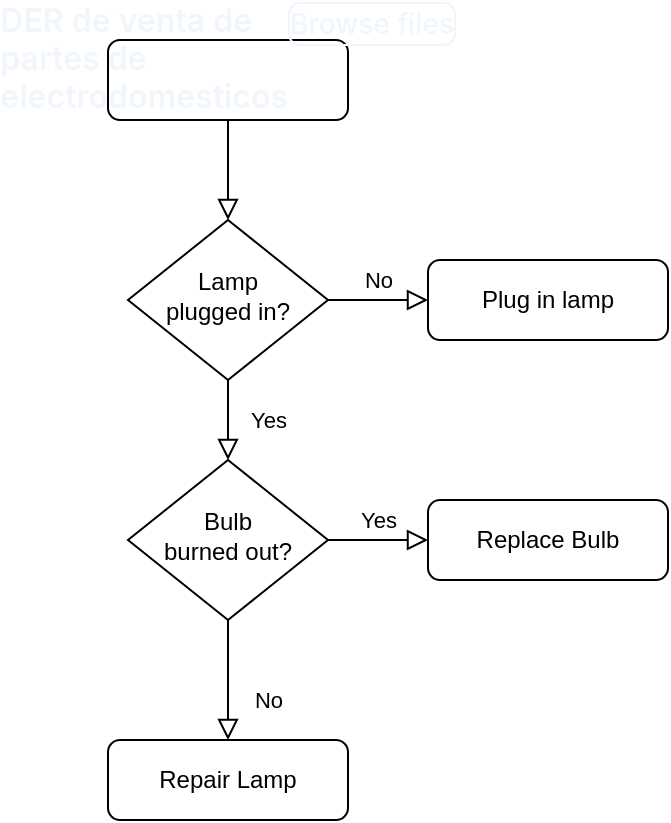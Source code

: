 <mxfile version="24.7.10">
  <diagram id="C5RBs43oDa-KdzZeNtuy" name="Page-1">
    <mxGraphModel dx="1608" dy="754" grid="1" gridSize="10" guides="1" tooltips="1" connect="1" arrows="1" fold="1" page="1" pageScale="1" pageWidth="827" pageHeight="1169" math="0" shadow="0">
      <root>
        <mxCell id="WIyWlLk6GJQsqaUBKTNV-0" />
        <mxCell id="WIyWlLk6GJQsqaUBKTNV-1" parent="WIyWlLk6GJQsqaUBKTNV-0" />
        <mxCell id="WIyWlLk6GJQsqaUBKTNV-2" value="" style="rounded=0;html=1;jettySize=auto;orthogonalLoop=1;fontSize=11;endArrow=block;endFill=0;endSize=8;strokeWidth=1;shadow=0;labelBackgroundColor=none;edgeStyle=orthogonalEdgeStyle;" parent="WIyWlLk6GJQsqaUBKTNV-1" source="WIyWlLk6GJQsqaUBKTNV-3" target="WIyWlLk6GJQsqaUBKTNV-6" edge="1">
          <mxGeometry relative="1" as="geometry" />
        </mxCell>
        <UserObject label="&lt;div style=&quot;box-sizing: border-box; justify-content: space-between !important; display: flex !important; gap: var(--base-size-8) !important; color: rgb(240, 246, 252); font-family: -apple-system, BlinkMacSystemFont, &amp;quot;Segoe UI&amp;quot;, &amp;quot;Noto Sans&amp;quot;, Helvetica, Arial, sans-serif, &amp;quot;Apple Color Emoji&amp;quot;, &amp;quot;Segoe UI Emoji&amp;quot;; font-size: 14px; font-style: normal; font-variant-ligatures: normal; font-variant-caps: normal; font-weight: 400; letter-spacing: normal; orphans: 2; text-align: start; text-indent: 0px; text-transform: none; widows: 2; word-spacing: 0px; -webkit-text-stroke-width: 0px; white-space: normal; text-decoration-thickness: initial; text-decoration-style: initial; text-decoration-color: initial;&quot; class=&quot;d-flex flex-justify-between gap-2&quot;&gt;&lt;div style=&quot;box-sizing: border-box; display: flex !important;&quot; class=&quot;d-flex&quot;&gt;&lt;div style=&quot;box-sizing: border-box; color: var(--fgColor-default, var(--color-fg-default)); font-size: 16px; font-weight: var(--base-text-weight-semibold, 600);&quot; class=&quot;commit-title markdown-title&quot;&gt;DER de venta de partes de electrodomesticos&lt;/div&gt;&lt;/div&gt;&lt;a style=&quot;box-sizing: border-box; background-color: var(--button-default-bgColor-rest, var(--color-btn-bg)); color: var(--button-default-fgColor-rest, var(--color-btn-text)); text-decoration: none; position: relative; display: inline-block; padding: 5px var(--base-size-16); font-size: 14px; font-weight: var(--base-text-weight-medium, 500); line-height: 20px; white-space: nowrap; vertical-align: middle; cursor: pointer; user-select: none; border-width: 1px; border-style: solid; border-color: var(--button-default-borderColor-rest, var(--color-btn-border)); border-image: initial; border-radius: 6px; appearance: none; box-shadow: var(--button-default-shadow-resting, var(--color-btn-shadow)),var(--button-default-shadow-inset, var(--color-btn-inset-shadow)); transition: color 80ms cubic-bezier(0.33, 1, 0.68, 1), background-color, box-shadow, border-color; align-self: flex-start !important;&quot; aria-describedby=&quot;tooltip-aff788f5-984e-4f58-a3be-b0f32147d906&quot; rel=&quot;nofollow&quot; class=&quot;btn flex-self-start&quot; href=&quot;https://github.com/Yaliherrera02/Labo_de_datos_2doCuat_2024/tree/501cf8535ca8d63417c728b8d9aaf648859899ac&quot; id=&quot;browse-at-time-link&quot;&gt;Browse files&lt;/a&gt;&lt;/div&gt;&lt;div style=&quot;box-sizing: border-box; padding-bottom: var(--base-size-8, 8px) !important; font-size: 12px; color: var(--fgColor-muted, var(--color-fg-muted)); vertical-align: middle; font-family: -apple-system, BlinkMacSystemFont, &amp;quot;Segoe UI&amp;quot;, &amp;quot;Noto Sans&amp;quot;, Helvetica, Arial, sans-serif, &amp;quot;Apple Color Emoji&amp;quot;, &amp;quot;Segoe UI Emoji&amp;quot;; font-style: normal; font-variant-ligatures: normal; font-variant-caps: normal; font-weight: 400; letter-spacing: normal; orphans: 2; text-align: start; text-indent: 0px; text-transform: none; widows: 2; word-spacing: 0px; -webkit-text-stroke-width: 0px; white-space: normal; text-decoration-thickness: initial; text-decoration-style: initial; text-decoration-color: initial;&quot; class=&quot;commit-branches pb-2&quot;&gt;&lt;br class=&quot;Apple-interchange-newline&quot;&gt;&lt;/div&gt;" link="&lt;div style=&quot;box-sizing: border-box; justify-content: space-between !important; display: flex !important; gap: var(--base-size-8) !important; color: rgb(240, 246, 252); font-family: -apple-system, BlinkMacSystemFont, &amp;quot;Segoe UI&amp;quot;, &amp;quot;Noto Sans&amp;quot;, Helvetica, Arial, sans-serif, &amp;quot;Apple Color Emoji&amp;quot;, &amp;quot;Segoe UI Emoji&amp;quot;; font-size: 14px; font-style: normal; font-variant-ligatures: normal; font-variant-caps: normal; font-weight: 400; letter-spacing: normal; orphans: 2; text-align: start; text-indent: 0px; text-transform: none; widows: 2; word-spacing: 0px; -webkit-text-stroke-width: 0px; white-space: normal; text-decoration-thickness: initial; text-decoration-style: initial; text-decoration-color: initial;&quot; class=&quot;d-flex flex-justify-between gap-2&quot;&gt;&lt;div style=&quot;box-sizing: border-box; display: flex !important;&quot; class=&quot;d-flex&quot;&gt;&lt;div style=&quot;box-sizing: border-box; color: var(--fgColor-default, var(--color-fg-default)); font-size: 16px; font-weight: var(--base-text-weight-semibold, 600);&quot; class=&quot;commit-title markdown-title&quot;&gt;DER de venta de partes de electrodomesticos&lt;/div&gt;&lt;/div&gt;&lt;a style=&quot;box-sizing: border-box; background-color: var(--button-default-bgColor-rest, var(--color-btn-bg)); color: var(--button-default-fgColor-rest, var(--color-btn-text)); text-decoration: none; position: relative; display: inline-block; padding: 5px var(--base-size-16); font-size: 14px; font-weight: var(--base-text-weight-medium, 500); line-height: 20px; white-space: nowrap; vertical-align: middle; cursor: pointer; user-select: none; border-width: 1px; border-style: solid; border-color: var(--button-default-borderColor-rest, var(--color-btn-border)); border-image: initial; border-radius: 6px; appearance: none; box-shadow: var(--button-default-shadow-resting, var(--color-btn-shadow)),var(--button-default-shadow-inset, var(--color-btn-inset-shadow)); transition: color 80ms cubic-bezier(0.33, 1, 0.68, 1), background-color, box-shadow, border-color; align-self: flex-start !important;&quot; aria-describedby=&quot;tooltip-aff788f5-984e-4f58-a3be-b0f32147d906&quot; rel=&quot;nofollow&quot; class=&quot;btn flex-self-start&quot; href=&quot;https://github.com/Yaliherrera02/Labo_de_datos_2doCuat_2024/tree/501cf8535ca8d63417c728b8d9aaf648859899ac&quot; id=&quot;browse-at-time-link&quot;&gt;Browse files&lt;/a&gt;&lt;/div&gt;&lt;div style=&quot;box-sizing: border-box; padding-bottom: var(--base-size-8, 8px) !important; font-size: 12px; color: var(--fgColor-muted, var(--color-fg-muted)); vertical-align: middle; font-family: -apple-system, BlinkMacSystemFont, &amp;quot;Segoe UI&amp;quot;, &amp;quot;Noto Sans&amp;quot;, Helvetica, Arial, sans-serif, &amp;quot;Apple Color Emoji&amp;quot;, &amp;quot;Segoe UI Emoji&amp;quot;; font-style: normal; font-variant-ligatures: normal; font-variant-caps: normal; font-weight: 400; letter-spacing: normal; orphans: 2; text-align: start; text-indent: 0px; text-transform: none; widows: 2; word-spacing: 0px; -webkit-text-stroke-width: 0px; white-space: normal; text-decoration-thickness: initial; text-decoration-style: initial; text-decoration-color: initial;&quot; class=&quot;commit-branches pb-2&quot;&gt;&lt;br class=&quot;Apple-interchange-newline&quot;&gt;&lt;/div&gt;" id="WIyWlLk6GJQsqaUBKTNV-3">
          <mxCell style="rounded=1;whiteSpace=wrap;html=1;fontSize=12;glass=0;strokeWidth=1;shadow=0;" parent="WIyWlLk6GJQsqaUBKTNV-1" vertex="1">
            <mxGeometry x="160" y="80" width="120" height="40" as="geometry" />
          </mxCell>
        </UserObject>
        <mxCell id="WIyWlLk6GJQsqaUBKTNV-4" value="Yes" style="rounded=0;html=1;jettySize=auto;orthogonalLoop=1;fontSize=11;endArrow=block;endFill=0;endSize=8;strokeWidth=1;shadow=0;labelBackgroundColor=none;edgeStyle=orthogonalEdgeStyle;" parent="WIyWlLk6GJQsqaUBKTNV-1" source="WIyWlLk6GJQsqaUBKTNV-6" target="WIyWlLk6GJQsqaUBKTNV-10" edge="1">
          <mxGeometry y="20" relative="1" as="geometry">
            <mxPoint as="offset" />
          </mxGeometry>
        </mxCell>
        <mxCell id="WIyWlLk6GJQsqaUBKTNV-5" value="No" style="edgeStyle=orthogonalEdgeStyle;rounded=0;html=1;jettySize=auto;orthogonalLoop=1;fontSize=11;endArrow=block;endFill=0;endSize=8;strokeWidth=1;shadow=0;labelBackgroundColor=none;" parent="WIyWlLk6GJQsqaUBKTNV-1" source="WIyWlLk6GJQsqaUBKTNV-6" target="WIyWlLk6GJQsqaUBKTNV-7" edge="1">
          <mxGeometry y="10" relative="1" as="geometry">
            <mxPoint as="offset" />
          </mxGeometry>
        </mxCell>
        <mxCell id="WIyWlLk6GJQsqaUBKTNV-6" value="Lamp&lt;br&gt;plugged in?" style="rhombus;whiteSpace=wrap;html=1;shadow=0;fontFamily=Helvetica;fontSize=12;align=center;strokeWidth=1;spacing=6;spacingTop=-4;" parent="WIyWlLk6GJQsqaUBKTNV-1" vertex="1">
          <mxGeometry x="170" y="170" width="100" height="80" as="geometry" />
        </mxCell>
        <mxCell id="WIyWlLk6GJQsqaUBKTNV-7" value="Plug in lamp" style="rounded=1;whiteSpace=wrap;html=1;fontSize=12;glass=0;strokeWidth=1;shadow=0;" parent="WIyWlLk6GJQsqaUBKTNV-1" vertex="1">
          <mxGeometry x="320" y="190" width="120" height="40" as="geometry" />
        </mxCell>
        <mxCell id="WIyWlLk6GJQsqaUBKTNV-8" value="No" style="rounded=0;html=1;jettySize=auto;orthogonalLoop=1;fontSize=11;endArrow=block;endFill=0;endSize=8;strokeWidth=1;shadow=0;labelBackgroundColor=none;edgeStyle=orthogonalEdgeStyle;" parent="WIyWlLk6GJQsqaUBKTNV-1" source="WIyWlLk6GJQsqaUBKTNV-10" target="WIyWlLk6GJQsqaUBKTNV-11" edge="1">
          <mxGeometry x="0.333" y="20" relative="1" as="geometry">
            <mxPoint as="offset" />
          </mxGeometry>
        </mxCell>
        <mxCell id="WIyWlLk6GJQsqaUBKTNV-9" value="Yes" style="edgeStyle=orthogonalEdgeStyle;rounded=0;html=1;jettySize=auto;orthogonalLoop=1;fontSize=11;endArrow=block;endFill=0;endSize=8;strokeWidth=1;shadow=0;labelBackgroundColor=none;" parent="WIyWlLk6GJQsqaUBKTNV-1" source="WIyWlLk6GJQsqaUBKTNV-10" target="WIyWlLk6GJQsqaUBKTNV-12" edge="1">
          <mxGeometry y="10" relative="1" as="geometry">
            <mxPoint as="offset" />
          </mxGeometry>
        </mxCell>
        <mxCell id="WIyWlLk6GJQsqaUBKTNV-10" value="Bulb&lt;br&gt;burned out?" style="rhombus;whiteSpace=wrap;html=1;shadow=0;fontFamily=Helvetica;fontSize=12;align=center;strokeWidth=1;spacing=6;spacingTop=-4;" parent="WIyWlLk6GJQsqaUBKTNV-1" vertex="1">
          <mxGeometry x="170" y="290" width="100" height="80" as="geometry" />
        </mxCell>
        <mxCell id="WIyWlLk6GJQsqaUBKTNV-11" value="Repair Lamp" style="rounded=1;whiteSpace=wrap;html=1;fontSize=12;glass=0;strokeWidth=1;shadow=0;" parent="WIyWlLk6GJQsqaUBKTNV-1" vertex="1">
          <mxGeometry x="160" y="430" width="120" height="40" as="geometry" />
        </mxCell>
        <mxCell id="WIyWlLk6GJQsqaUBKTNV-12" value="Replace Bulb" style="rounded=1;whiteSpace=wrap;html=1;fontSize=12;glass=0;strokeWidth=1;shadow=0;" parent="WIyWlLk6GJQsqaUBKTNV-1" vertex="1">
          <mxGeometry x="320" y="310" width="120" height="40" as="geometry" />
        </mxCell>
      </root>
    </mxGraphModel>
  </diagram>
</mxfile>
